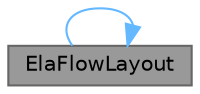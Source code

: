 digraph "ElaFlowLayout"
{
 // LATEX_PDF_SIZE
  bgcolor="transparent";
  edge [fontname=Helvetica,fontsize=10,labelfontname=Helvetica,labelfontsize=10];
  node [fontname=Helvetica,fontsize=10,shape=box,height=0.2,width=0.4];
  rankdir="LR";
  Node1 [id="Node000001",label="ElaFlowLayout",height=0.2,width=0.4,color="gray40", fillcolor="grey60", style="filled", fontcolor="black",tooltip="构造函数，初始化流式布局（带父控件）"];
  Node1 -> Node1 [id="edge1_Node000001_Node000001",color="steelblue1",style="solid",tooltip=" "];
}

